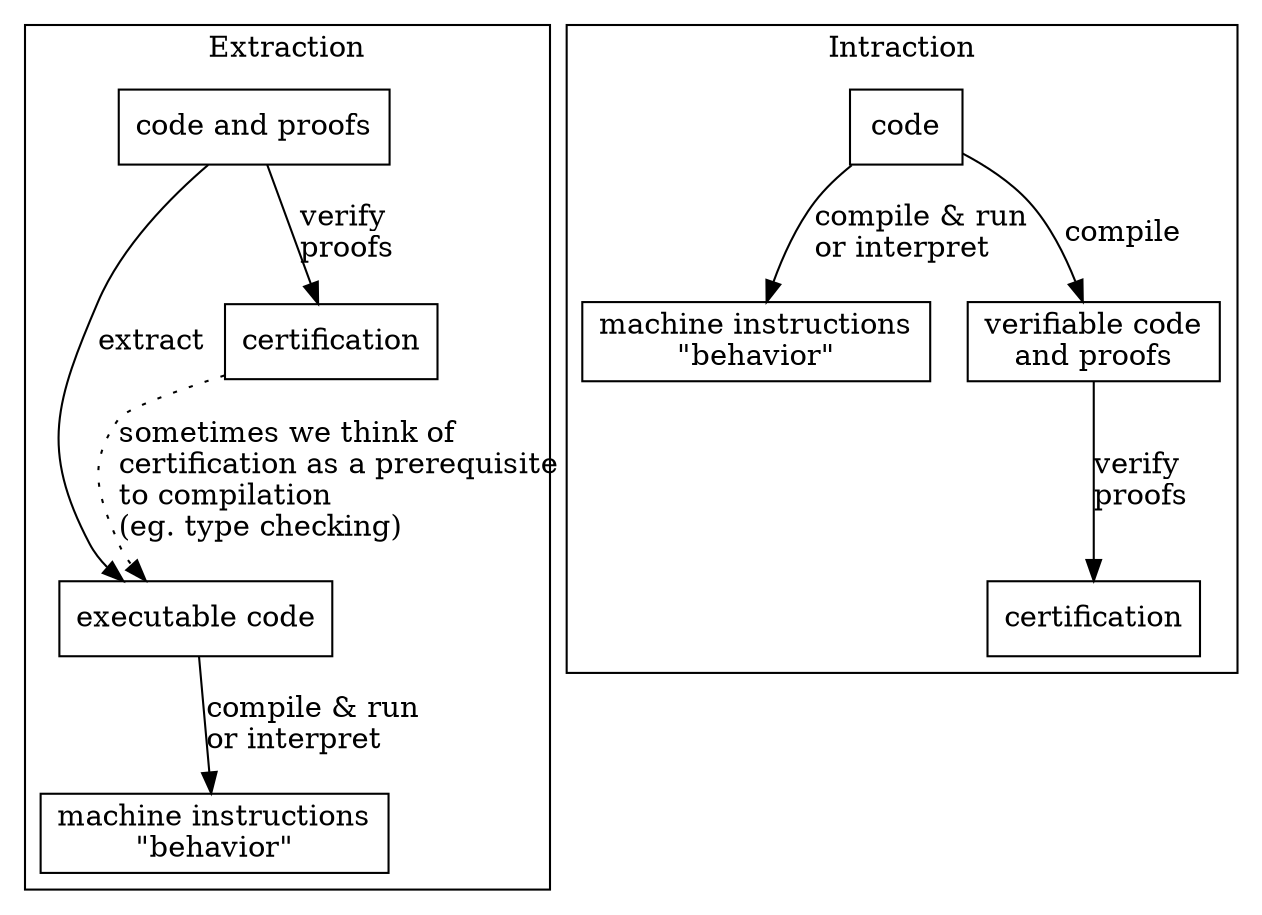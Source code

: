 digraph G {
    node [shape=box];
    subgraph cluster0 {
        label="Extraction";
        srcA [label="code and proofs"];
        exeA [label="executable code"];
        srcA -> exeA [label="extract"];
        dstA [label="machine instructions\n\"behavior\""];
        exeA -> dstA [label="compile & run\lor interpret\l"];
        certA [label="certification"];
        srcA -> certA [label="verify\lproofs\l"];
        certA -> exeA [weight=0,style=dotted,label="sometimes we think of\lcertification as a prerequisite\lto compilation\l(eg. type checking)\l"];
    }
    subgraph cluster1 {
        label="Intraction";
        srcB [label="code"];
        dstB [label="machine instructions\n\"behavior\""];
        srcB -> dstB [label="compile & run\lor interpret\l"];
        srcB2 [label="verifiable code\nand proofs"];
        srcB -> srcB2 [label="compile"];
        certB [label="certification"];
        srcB2 -> certB [label="verify\lproofs\l"];
    }
}
